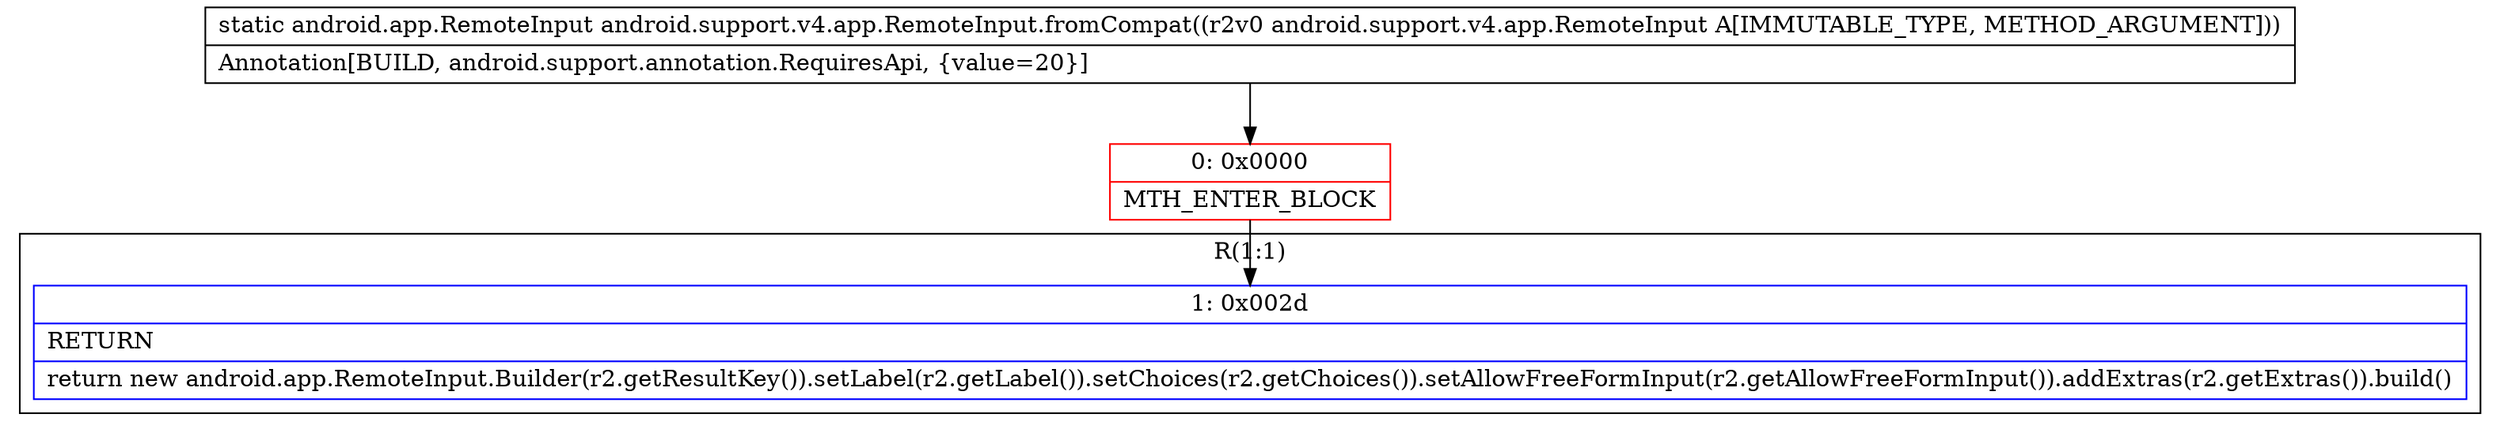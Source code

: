 digraph "CFG forandroid.support.v4.app.RemoteInput.fromCompat(Landroid\/support\/v4\/app\/RemoteInput;)Landroid\/app\/RemoteInput;" {
subgraph cluster_Region_1605627791 {
label = "R(1:1)";
node [shape=record,color=blue];
Node_1 [shape=record,label="{1\:\ 0x002d|RETURN\l|return new android.app.RemoteInput.Builder(r2.getResultKey()).setLabel(r2.getLabel()).setChoices(r2.getChoices()).setAllowFreeFormInput(r2.getAllowFreeFormInput()).addExtras(r2.getExtras()).build()\l}"];
}
Node_0 [shape=record,color=red,label="{0\:\ 0x0000|MTH_ENTER_BLOCK\l}"];
MethodNode[shape=record,label="{static android.app.RemoteInput android.support.v4.app.RemoteInput.fromCompat((r2v0 android.support.v4.app.RemoteInput A[IMMUTABLE_TYPE, METHOD_ARGUMENT]))  | Annotation[BUILD, android.support.annotation.RequiresApi, \{value=20\}]\l}"];
MethodNode -> Node_0;
Node_0 -> Node_1;
}

